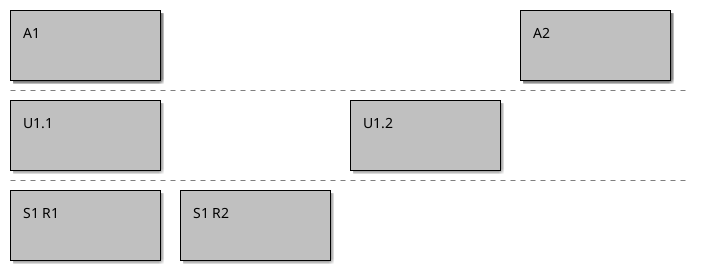 ' Do not edit
' Theme Gallery
' autogenerated by script
'
@startboard
!theme carbon-gray
A1
+U1.1
++S1 R1
++S1 R2 
+U1.2
A2
@endboard
